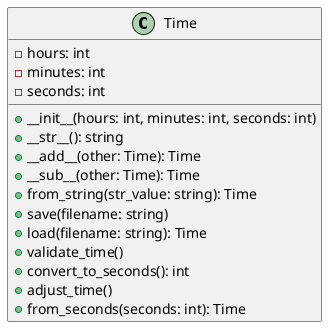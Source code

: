 @startuml
class Time {
    - hours: int
    - minutes: int
    - seconds: int

    + __init__(hours: int, minutes: int, seconds: int)
    + __str__(): string
    + __add__(other: Time): Time
    + __sub__(other: Time): Time
    + from_string(str_value: string): Time
    + save(filename: string)
    + load(filename: string): Time
    + validate_time()
    + convert_to_seconds(): int
    + adjust_time()
    + from_seconds(seconds: int): Time
}
@enduml